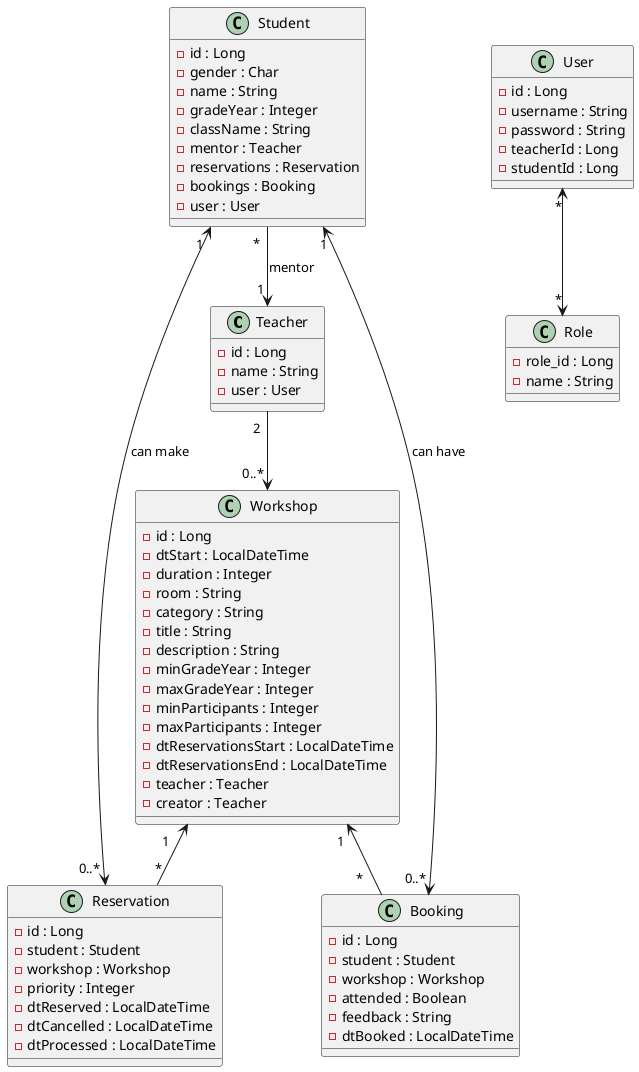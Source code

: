 @startuml
'https://plantuml.com/class-diagram

class Teacher {
- id : Long
- name : String
- user : User
}

class Workshop {
- id : Long
- dtStart : LocalDateTime
- duration : Integer
- room : String
- category : String
- title : String
- description : String
- minGradeYear : Integer
- maxGradeYear : Integer
- minParticipants : Integer
- maxParticipants : Integer
- dtReservationsStart : LocalDateTime
- dtReservationsEnd : LocalDateTime
- teacher : Teacher
- creator : Teacher
}

class Student {
- id : Long
- gender : Char
- name : String
- gradeYear : Integer
- className : String
- mentor : Teacher
- reservations : Reservation
- bookings : Booking
- user : User
}

class Reservation {
- id : Long
- student : Student
- workshop : Workshop
- priority : Integer
- dtReserved : LocalDateTime
- dtCancelled : LocalDateTime
- dtProcessed : LocalDateTime
}

class Booking {
- id : Long
- student : Student
- workshop : Workshop
- attended : Boolean
- feedback : String
- dtBooked : LocalDateTime
}

class User {
- id : Long
- username : String
- password : String
- teacherId : Long
- studentId : Long
}

class Role {
- role_id : Long
- name : String
}

Teacher " 2  " --> " 0..* " Workshop
Student " *  " --> "1 " Teacher : mentor
Student " 1 " <---> " 0..* " Reservation : can make
Student " 1" <---> "0..* " Booking : can have

Workshop " 1    " <-- " *" Reservation
Workshop " 1  " <-- " *    " Booking

User "*" <--> "*" Role
@enduml